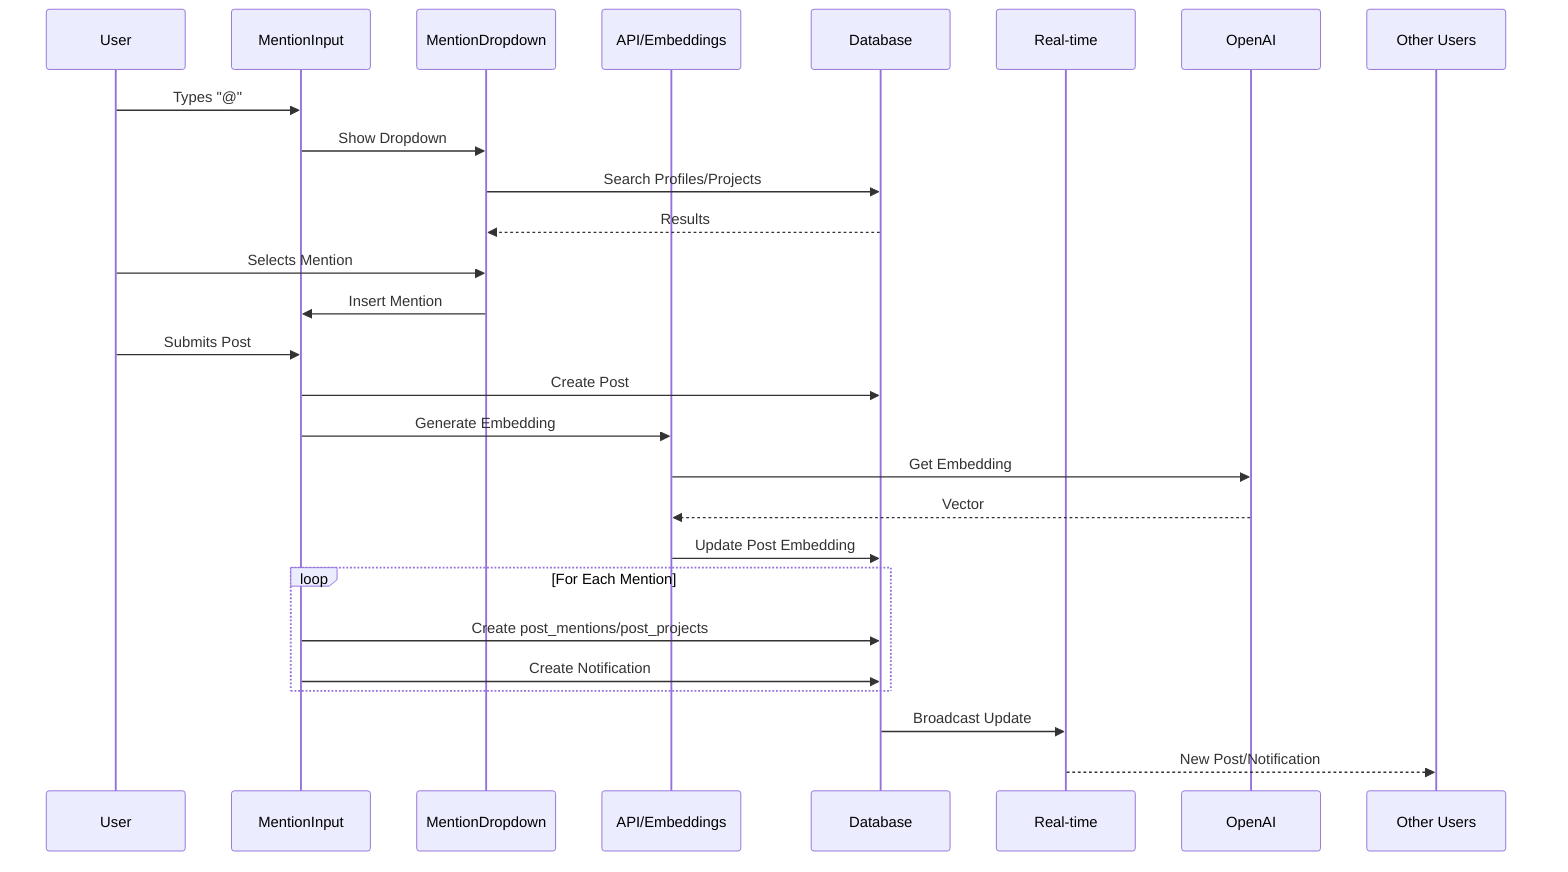 sequenceDiagram
    participant U as User
    participant MI as MentionInput
    participant MD as MentionDropdown
    participant API as API/Embeddings
    participant DB as Database
    participant RT as Real-time
    
    U->>MI: Types "@"
    MI->>MD: Show Dropdown
    MD->>DB: Search Profiles/Projects
    DB-->>MD: Results
    U->>MD: Selects Mention
    MD->>MI: Insert Mention
    
    U->>MI: Submits Post
    MI->>DB: Create Post
    MI->>API: Generate Embedding
    API->>OpenAI: Get Embedding
    OpenAI-->>API: Vector
    API->>DB: Update Post Embedding
    
    loop For Each Mention
        MI->>DB: Create post_mentions/post_projects
        MI->>DB: Create Notification
    end
    
    DB->>RT: Broadcast Update
    RT-->>Other Users: New Post/Notification
